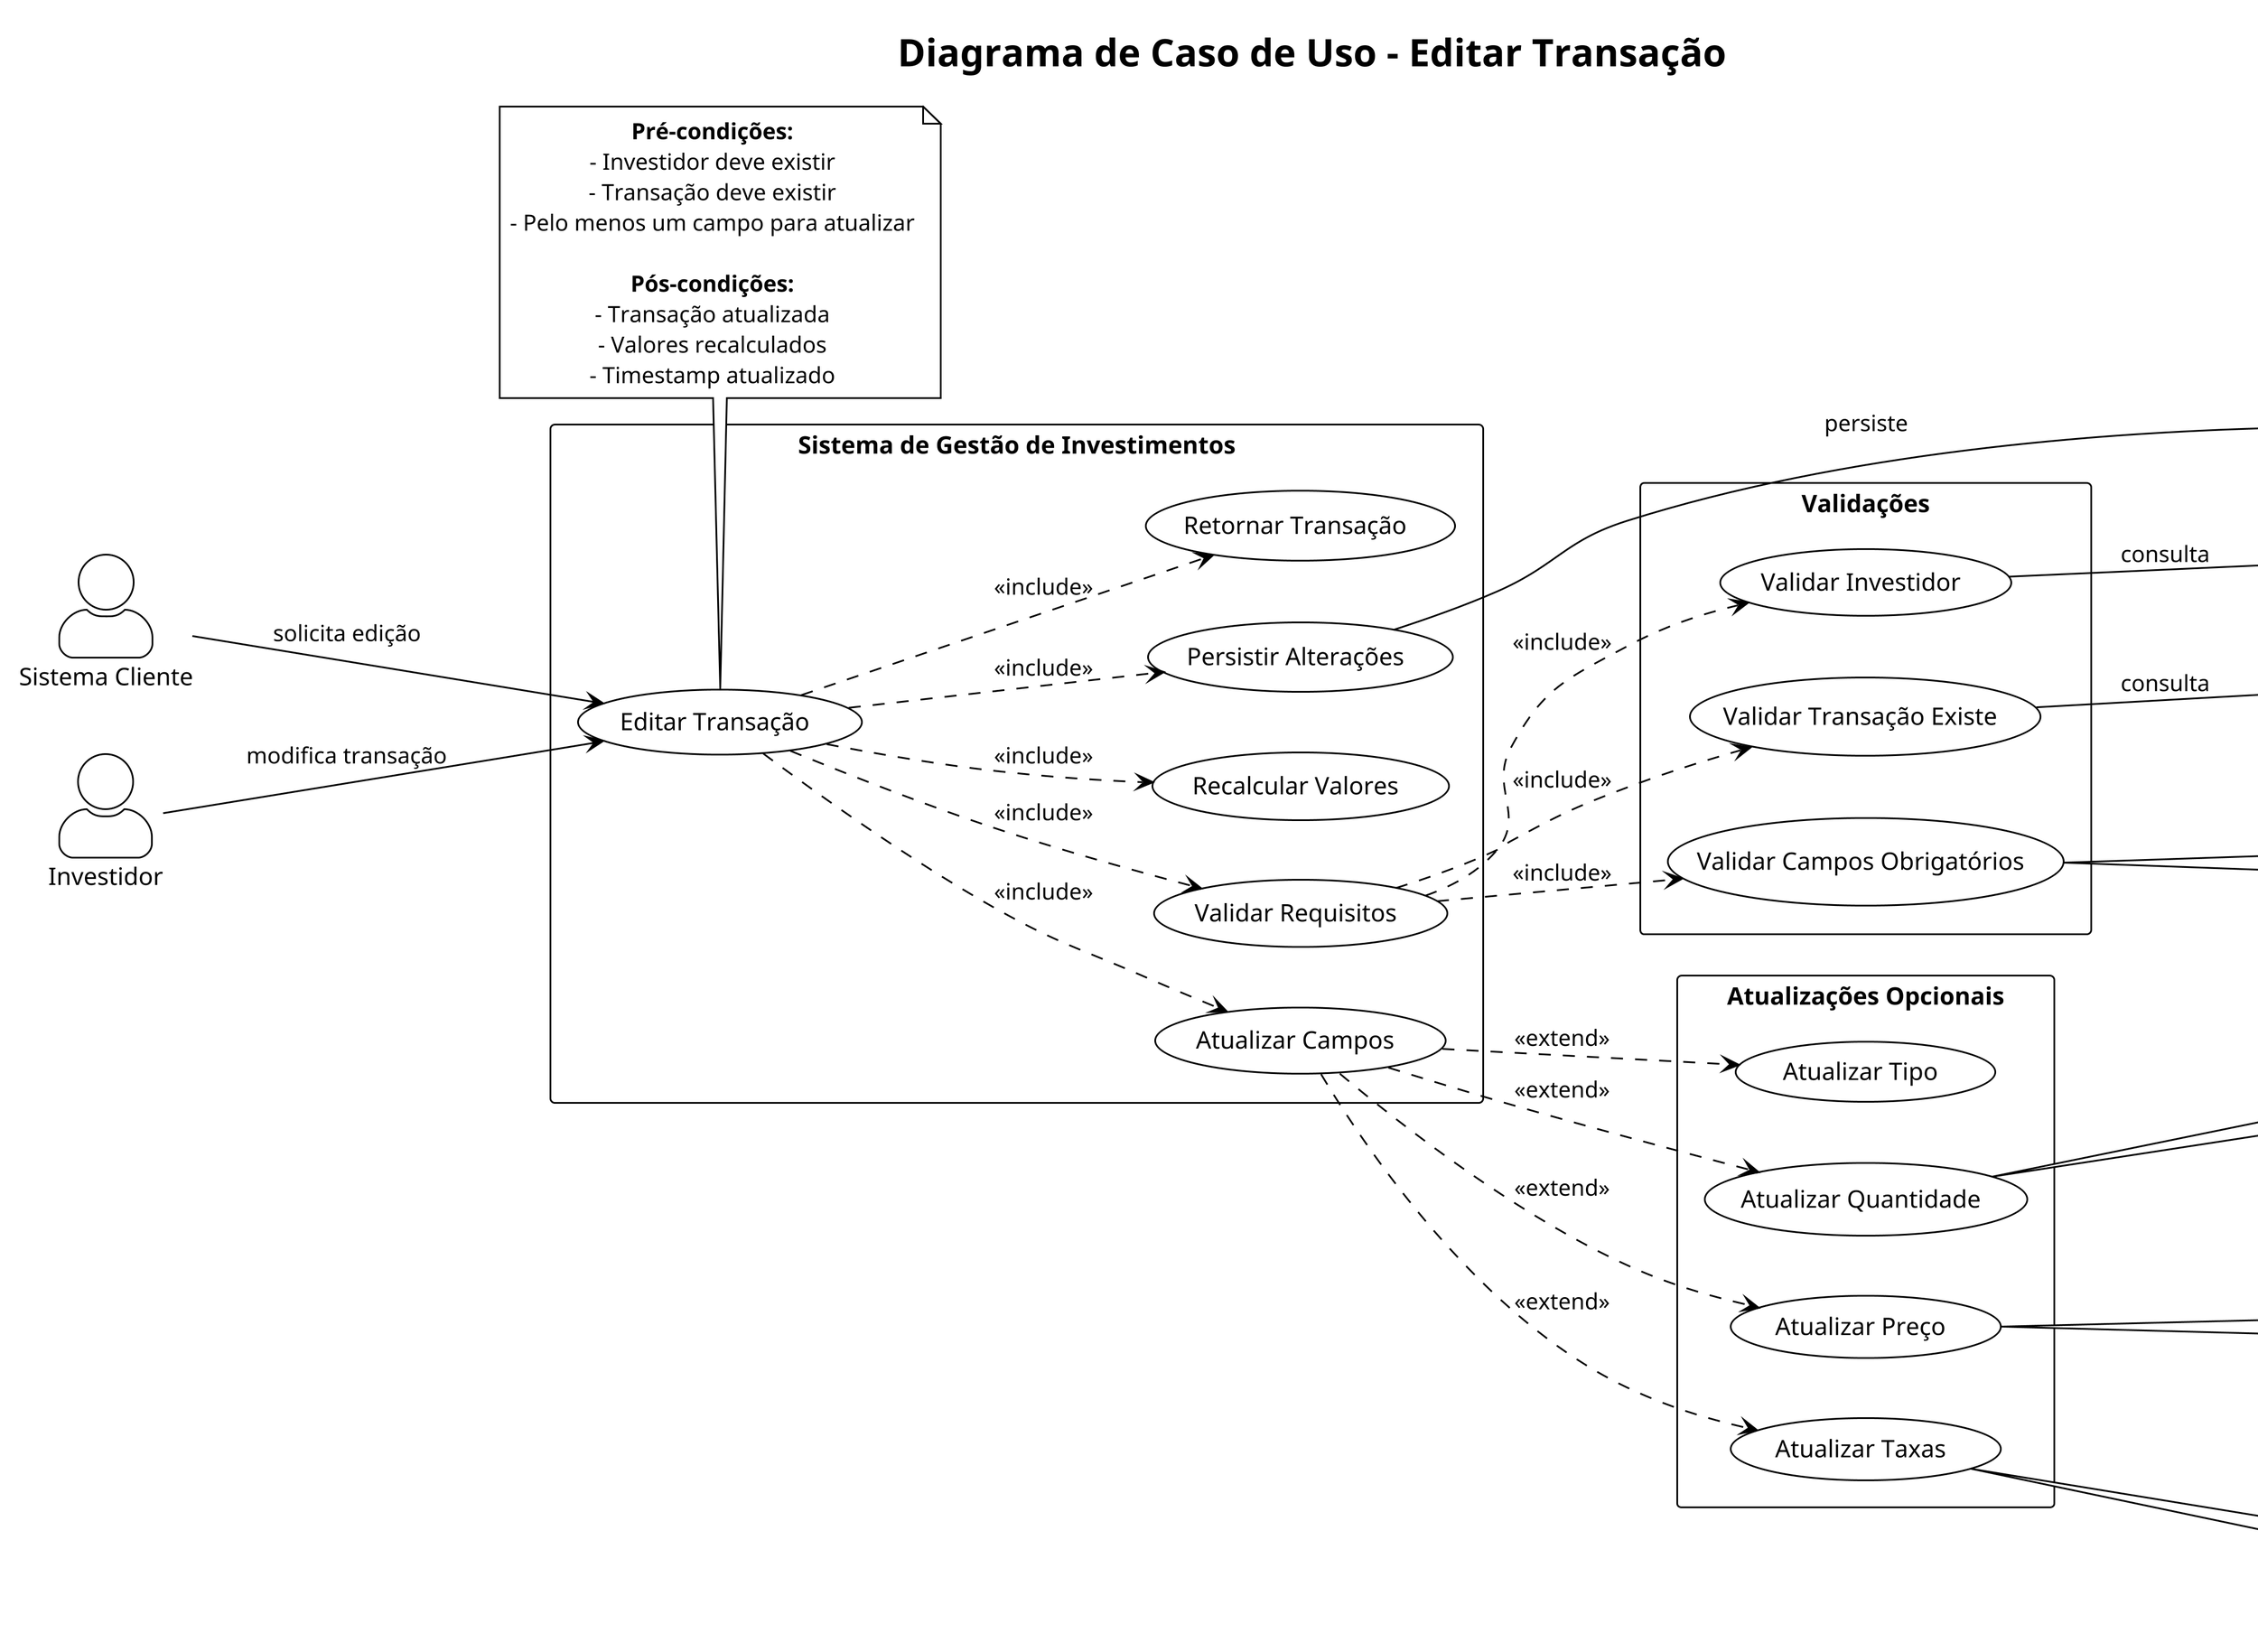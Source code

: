 @startuml Caso de Uso - Editar Transação
!theme plain
skinparam dpi 300
skinparam actorStyle awesome
skinparam packageStyle rectangle
skinparam backgroundColor white
skinparam defaultTextAlignment center
left to right direction

title Diagrama de Caso de Uso - Editar Transação

actor "Sistema Cliente" as Client
actor "Investidor" as Investor

package "Sistema de Gestão de Investimentos" {
    usecase "Editar Transação" as UC1
    usecase "Validar Requisitos" as UC2
    usecase "Atualizar Campos" as UC3
    usecase "Recalcular Valores" as UC4
    usecase "Persistir Alterações" as UC5
    usecase "Retornar Transação" as UC6
}

package "Validações" {
    usecase "Validar Investidor" as V1
    usecase "Validar Transação Existe" as V2
    usecase "Validar Campos Obrigatórios" as V3
}

package "Atualizações Opcionais" {
    usecase "Atualizar Tipo" as U1
    usecase "Atualizar Quantidade" as U2
    usecase "Atualizar Preço" as U3
    usecase "Atualizar Taxas" as U4
}

package "Repositório" {
    usecase "Buscar Investidor" as R1
    usecase "Buscar Transação" as R2
    usecase "Atualizar Transação" as R3
}

Client --> UC1 : solicita edição
Investor --> UC1 : modifica transação

UC1 ..> UC2 : <<include>>
UC1 ..> UC3 : <<include>>
UC1 ..> UC4 : <<include>>
UC1 ..> UC5 : <<include>>
UC1 ..> UC6 : <<include>>

UC2 ..> V1 : <<include>>
UC2 ..> V2 : <<include>>
UC2 ..> V3 : <<include>>

UC3 ..> U1 : <<extend>>
UC3 ..> U2 : <<extend>>
UC3 ..> U3 : <<extend>>
UC3 ..> U4 : <<extend>>

V1 --> R1 : consulta
V2 --> R2 : consulta
UC5 --> R3 : persiste

note right of V3
  Validação:
  - Pelo menos um campo deve
    ser fornecido para atualização
  - Valores devem ser positivos
  - Tipos devem ser válidos
end note

note right of U2
  <<extend>>
  [quantidade fornecida]
  - Converte para valor absoluto
  - Valida > 0
  - Recalcula total
end note

note right of U3
  <<extend>>
  [preço fornecido]
  - Converte para valor absoluto
  - Valida > 0
  - Recalcula total
end note

note right of U4
  <<extend>>
  [taxas fornecidas]
  - Converte para valor absoluto
  - Valida ≥ 0
  - Recalcula total
end note

note bottom of UC1
  **Pré-condições:**
  - Investidor deve existir
  - Transação deve existir
  - Pelo menos um campo para atualizar
  
  **Pós-condições:**
  - Transação atualizada
  - Valores recalculados
  - Timestamp atualizado
end note

@enduml